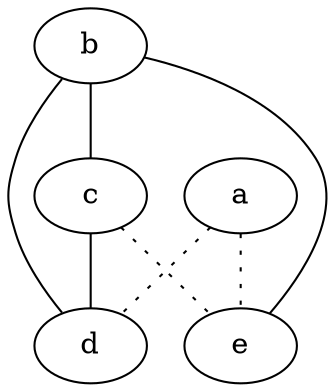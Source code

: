 graph {
a -- d [style=dotted];
a -- e [style=dotted];
b -- c;
b -- d;
b -- e;
c -- d;
c -- e [style=dotted];
}
